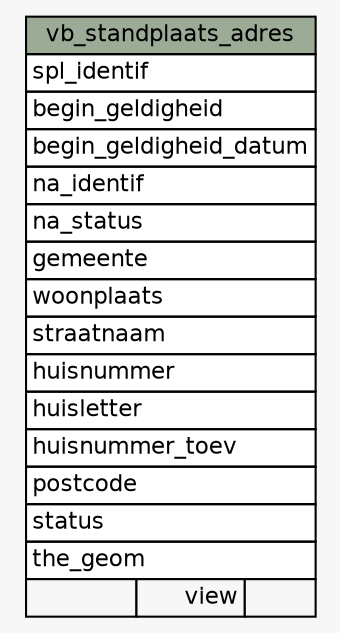 // dot 2.43.0 on Linux 6.5.0-15-generic
// SchemaSpy rev Unknown
digraph "vb_standplaats_adres" {
  graph [
    rankdir="RL"
    bgcolor="#f7f7f7"
    nodesep="0.18"
    ranksep="0.46"
    fontname="Helvetica"
    fontsize="11"
  ];
  node [
    fontname="Helvetica"
    fontsize="11"
    shape="plaintext"
  ];
  edge [
    arrowsize="0.8"
  ];
  "vb_standplaats_adres" [
    label=<
    <TABLE BORDER="0" CELLBORDER="1" CELLSPACING="0" BGCOLOR="#ffffff">
      <TR><TD COLSPAN="3" BGCOLOR="#9bab96" ALIGN="CENTER">vb_standplaats_adres</TD></TR>
      <TR><TD PORT="spl_identif" COLSPAN="3" ALIGN="LEFT">spl_identif</TD></TR>
      <TR><TD PORT="begin_geldigheid" COLSPAN="3" ALIGN="LEFT">begin_geldigheid</TD></TR>
      <TR><TD PORT="begin_geldigheid_datum" COLSPAN="3" ALIGN="LEFT">begin_geldigheid_datum</TD></TR>
      <TR><TD PORT="na_identif" COLSPAN="3" ALIGN="LEFT">na_identif</TD></TR>
      <TR><TD PORT="na_status" COLSPAN="3" ALIGN="LEFT">na_status</TD></TR>
      <TR><TD PORT="gemeente" COLSPAN="3" ALIGN="LEFT">gemeente</TD></TR>
      <TR><TD PORT="woonplaats" COLSPAN="3" ALIGN="LEFT">woonplaats</TD></TR>
      <TR><TD PORT="straatnaam" COLSPAN="3" ALIGN="LEFT">straatnaam</TD></TR>
      <TR><TD PORT="huisnummer" COLSPAN="3" ALIGN="LEFT">huisnummer</TD></TR>
      <TR><TD PORT="huisletter" COLSPAN="3" ALIGN="LEFT">huisletter</TD></TR>
      <TR><TD PORT="huisnummer_toev" COLSPAN="3" ALIGN="LEFT">huisnummer_toev</TD></TR>
      <TR><TD PORT="postcode" COLSPAN="3" ALIGN="LEFT">postcode</TD></TR>
      <TR><TD PORT="status" COLSPAN="3" ALIGN="LEFT">status</TD></TR>
      <TR><TD PORT="the_geom" COLSPAN="3" ALIGN="LEFT">the_geom</TD></TR>
      <TR><TD ALIGN="LEFT" BGCOLOR="#f7f7f7">  </TD><TD ALIGN="RIGHT" BGCOLOR="#f7f7f7">view</TD><TD ALIGN="RIGHT" BGCOLOR="#f7f7f7">  </TD></TR>
    </TABLE>>
    URL="tables/vb_standplaats_adres.html"
    tooltip="vb_standplaats_adres"
  ];
}
